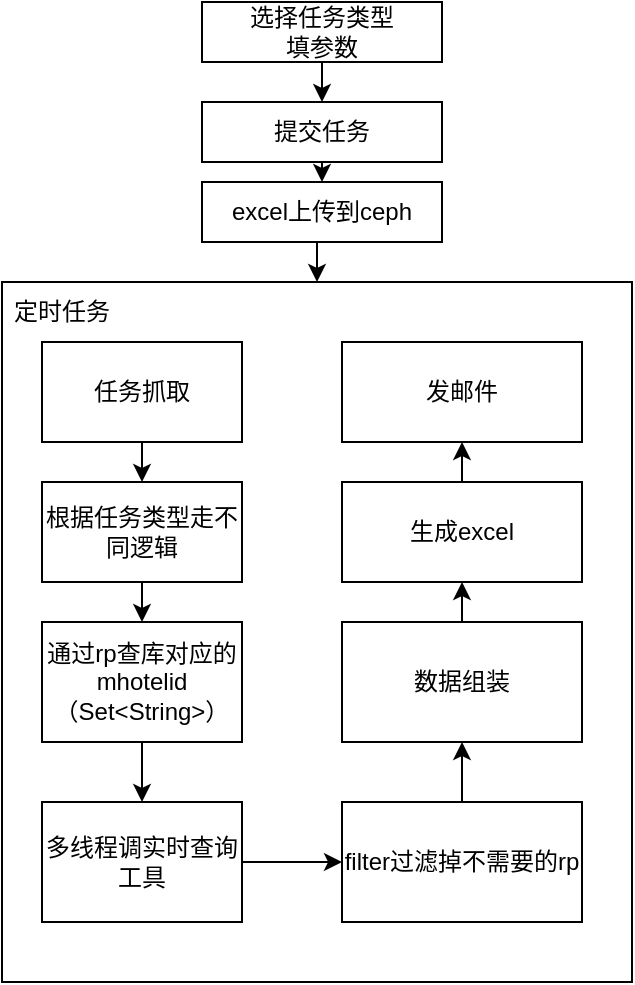 <mxfile version="22.0.7" type="github">
  <diagram name="第 1 页" id="7QzRgnAwLTpDjjPdEpnH">
    <mxGraphModel dx="2261" dy="765" grid="1" gridSize="10" guides="1" tooltips="1" connect="1" arrows="1" fold="1" page="1" pageScale="1" pageWidth="827" pageHeight="1169" math="0" shadow="0">
      <root>
        <mxCell id="0" />
        <mxCell id="1" parent="0" />
        <mxCell id="oPLxPiiAgAH0P23eS_g3-4" style="edgeStyle=orthogonalEdgeStyle;rounded=0;orthogonalLoop=1;jettySize=auto;html=1;exitX=0.5;exitY=1;exitDx=0;exitDy=0;entryX=0.5;entryY=0;entryDx=0;entryDy=0;" edge="1" parent="1" source="oPLxPiiAgAH0P23eS_g3-1" target="oPLxPiiAgAH0P23eS_g3-2">
          <mxGeometry relative="1" as="geometry" />
        </mxCell>
        <mxCell id="oPLxPiiAgAH0P23eS_g3-1" value="选择任务类型&lt;br&gt;填参数" style="rounded=0;whiteSpace=wrap;html=1;" vertex="1" parent="1">
          <mxGeometry x="80" y="270" width="120" height="30" as="geometry" />
        </mxCell>
        <mxCell id="oPLxPiiAgAH0P23eS_g3-5" style="edgeStyle=orthogonalEdgeStyle;rounded=0;orthogonalLoop=1;jettySize=auto;html=1;exitX=0.5;exitY=1;exitDx=0;exitDy=0;entryX=0.5;entryY=0;entryDx=0;entryDy=0;" edge="1" parent="1" source="oPLxPiiAgAH0P23eS_g3-2" target="oPLxPiiAgAH0P23eS_g3-3">
          <mxGeometry relative="1" as="geometry" />
        </mxCell>
        <mxCell id="oPLxPiiAgAH0P23eS_g3-2" value="提交任务" style="rounded=0;whiteSpace=wrap;html=1;" vertex="1" parent="1">
          <mxGeometry x="80" y="320" width="120" height="30" as="geometry" />
        </mxCell>
        <mxCell id="oPLxPiiAgAH0P23eS_g3-25" style="edgeStyle=orthogonalEdgeStyle;rounded=0;orthogonalLoop=1;jettySize=auto;html=1;exitX=0.5;exitY=1;exitDx=0;exitDy=0;entryX=0.5;entryY=0;entryDx=0;entryDy=0;" edge="1" parent="1" source="oPLxPiiAgAH0P23eS_g3-3" target="oPLxPiiAgAH0P23eS_g3-6">
          <mxGeometry relative="1" as="geometry" />
        </mxCell>
        <mxCell id="oPLxPiiAgAH0P23eS_g3-3" value="excel上传到ceph" style="rounded=0;whiteSpace=wrap;html=1;" vertex="1" parent="1">
          <mxGeometry x="80" y="360" width="120" height="30" as="geometry" />
        </mxCell>
        <mxCell id="oPLxPiiAgAH0P23eS_g3-6" value="" style="rounded=0;whiteSpace=wrap;html=1;" vertex="1" parent="1">
          <mxGeometry x="-20" y="410" width="315" height="350" as="geometry" />
        </mxCell>
        <mxCell id="oPLxPiiAgAH0P23eS_g3-8" value="定时任务" style="text;html=1;strokeColor=none;fillColor=none;align=center;verticalAlign=middle;whiteSpace=wrap;rounded=0;" vertex="1" parent="1">
          <mxGeometry x="-20" y="410" width="60" height="30" as="geometry" />
        </mxCell>
        <mxCell id="oPLxPiiAgAH0P23eS_g3-18" style="edgeStyle=orthogonalEdgeStyle;rounded=0;orthogonalLoop=1;jettySize=auto;html=1;exitX=0.5;exitY=1;exitDx=0;exitDy=0;entryX=0.5;entryY=0;entryDx=0;entryDy=0;" edge="1" parent="1" source="oPLxPiiAgAH0P23eS_g3-9" target="oPLxPiiAgAH0P23eS_g3-10">
          <mxGeometry relative="1" as="geometry" />
        </mxCell>
        <mxCell id="oPLxPiiAgAH0P23eS_g3-9" value="任务抓取" style="rounded=0;whiteSpace=wrap;html=1;" vertex="1" parent="1">
          <mxGeometry y="440" width="100" height="50" as="geometry" />
        </mxCell>
        <mxCell id="oPLxPiiAgAH0P23eS_g3-19" style="edgeStyle=orthogonalEdgeStyle;rounded=0;orthogonalLoop=1;jettySize=auto;html=1;exitX=0.5;exitY=1;exitDx=0;exitDy=0;entryX=0.5;entryY=0;entryDx=0;entryDy=0;" edge="1" parent="1" source="oPLxPiiAgAH0P23eS_g3-10" target="oPLxPiiAgAH0P23eS_g3-11">
          <mxGeometry relative="1" as="geometry" />
        </mxCell>
        <mxCell id="oPLxPiiAgAH0P23eS_g3-10" value="根据任务类型走不同逻辑" style="rounded=0;whiteSpace=wrap;html=1;" vertex="1" parent="1">
          <mxGeometry y="510" width="100" height="50" as="geometry" />
        </mxCell>
        <mxCell id="oPLxPiiAgAH0P23eS_g3-20" style="edgeStyle=orthogonalEdgeStyle;rounded=0;orthogonalLoop=1;jettySize=auto;html=1;exitX=0.5;exitY=1;exitDx=0;exitDy=0;entryX=0.5;entryY=0;entryDx=0;entryDy=0;" edge="1" parent="1" source="oPLxPiiAgAH0P23eS_g3-11" target="oPLxPiiAgAH0P23eS_g3-13">
          <mxGeometry relative="1" as="geometry" />
        </mxCell>
        <mxCell id="oPLxPiiAgAH0P23eS_g3-11" value="通过rp查库对应的mhotelid（Set&amp;lt;String&amp;gt;）" style="rounded=0;whiteSpace=wrap;html=1;" vertex="1" parent="1">
          <mxGeometry y="580" width="100" height="60" as="geometry" />
        </mxCell>
        <mxCell id="oPLxPiiAgAH0P23eS_g3-21" style="edgeStyle=orthogonalEdgeStyle;rounded=0;orthogonalLoop=1;jettySize=auto;html=1;exitX=1;exitY=0.5;exitDx=0;exitDy=0;entryX=0;entryY=0.5;entryDx=0;entryDy=0;" edge="1" parent="1" source="oPLxPiiAgAH0P23eS_g3-13" target="oPLxPiiAgAH0P23eS_g3-14">
          <mxGeometry relative="1" as="geometry" />
        </mxCell>
        <mxCell id="oPLxPiiAgAH0P23eS_g3-13" value="多线程调实时查询工具" style="rounded=0;whiteSpace=wrap;html=1;" vertex="1" parent="1">
          <mxGeometry y="670" width="100" height="60" as="geometry" />
        </mxCell>
        <mxCell id="oPLxPiiAgAH0P23eS_g3-22" style="edgeStyle=orthogonalEdgeStyle;rounded=0;orthogonalLoop=1;jettySize=auto;html=1;exitX=0.5;exitY=0;exitDx=0;exitDy=0;entryX=0.5;entryY=1;entryDx=0;entryDy=0;" edge="1" parent="1" source="oPLxPiiAgAH0P23eS_g3-14" target="oPLxPiiAgAH0P23eS_g3-15">
          <mxGeometry relative="1" as="geometry" />
        </mxCell>
        <mxCell id="oPLxPiiAgAH0P23eS_g3-14" value="filter过滤掉不需要的rp" style="rounded=0;whiteSpace=wrap;html=1;" vertex="1" parent="1">
          <mxGeometry x="150" y="670" width="120" height="60" as="geometry" />
        </mxCell>
        <mxCell id="oPLxPiiAgAH0P23eS_g3-23" style="edgeStyle=orthogonalEdgeStyle;rounded=0;orthogonalLoop=1;jettySize=auto;html=1;exitX=0.5;exitY=0;exitDx=0;exitDy=0;entryX=0.5;entryY=1;entryDx=0;entryDy=0;" edge="1" parent="1" source="oPLxPiiAgAH0P23eS_g3-15" target="oPLxPiiAgAH0P23eS_g3-16">
          <mxGeometry relative="1" as="geometry" />
        </mxCell>
        <mxCell id="oPLxPiiAgAH0P23eS_g3-15" value="数据组装" style="rounded=0;whiteSpace=wrap;html=1;" vertex="1" parent="1">
          <mxGeometry x="150" y="580" width="120" height="60" as="geometry" />
        </mxCell>
        <mxCell id="oPLxPiiAgAH0P23eS_g3-24" style="edgeStyle=orthogonalEdgeStyle;rounded=0;orthogonalLoop=1;jettySize=auto;html=1;exitX=0.5;exitY=0;exitDx=0;exitDy=0;entryX=0.5;entryY=1;entryDx=0;entryDy=0;" edge="1" parent="1" source="oPLxPiiAgAH0P23eS_g3-16" target="oPLxPiiAgAH0P23eS_g3-17">
          <mxGeometry relative="1" as="geometry" />
        </mxCell>
        <mxCell id="oPLxPiiAgAH0P23eS_g3-16" value="生成excel" style="rounded=0;whiteSpace=wrap;html=1;" vertex="1" parent="1">
          <mxGeometry x="150" y="510" width="120" height="50" as="geometry" />
        </mxCell>
        <mxCell id="oPLxPiiAgAH0P23eS_g3-17" value="发邮件" style="rounded=0;whiteSpace=wrap;html=1;" vertex="1" parent="1">
          <mxGeometry x="150" y="440" width="120" height="50" as="geometry" />
        </mxCell>
      </root>
    </mxGraphModel>
  </diagram>
</mxfile>
